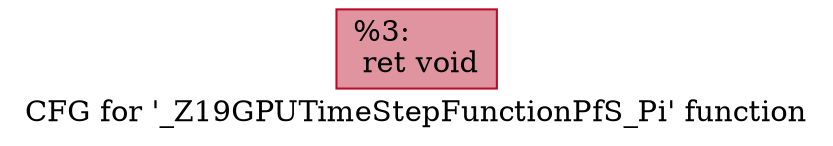 digraph "CFG for '_Z19GPUTimeStepFunctionPfS_Pi' function" {
	label="CFG for '_Z19GPUTimeStepFunctionPfS_Pi' function";

	Node0x55d5960 [shape=record,color="#b70d28ff", style=filled, fillcolor="#b70d2870",label="{%3:\l  ret void\l}"];
}
